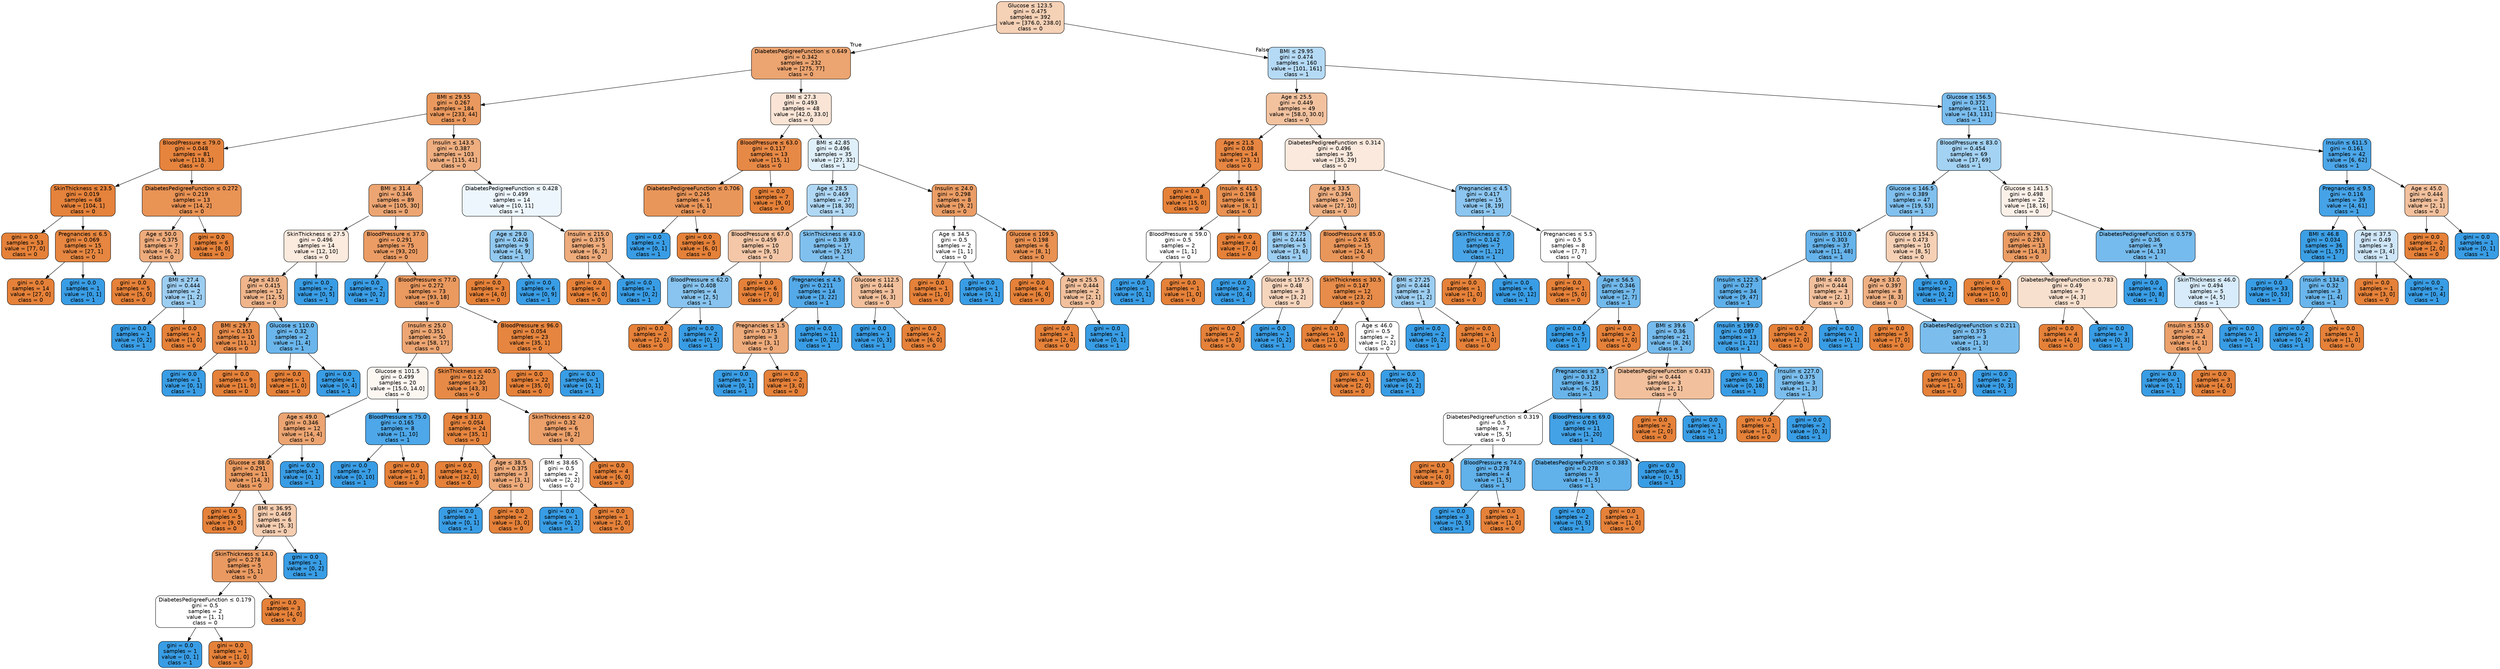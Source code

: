 digraph Tree {
node [shape=box, style="filled, rounded", color="black", fontname="helvetica"] ;
edge [fontname="helvetica"] ;
0 [label=<Glucose &le; 123.5<br/>gini = 0.475<br/>samples = 392<br/>value = [376.0, 238.0]<br/>class = 0>, fillcolor="#f5d1b6"] ;
1 [label=<DiabetesPedigreeFunction &le; 0.649<br/>gini = 0.342<br/>samples = 232<br/>value = [275, 77]<br/>class = 0>, fillcolor="#eca470"] ;
0 -> 1 [labeldistance=2.5, labelangle=45, headlabel="True"] ;
2 [label=<BMI &le; 29.55<br/>gini = 0.267<br/>samples = 184<br/>value = [233, 44]<br/>class = 0>, fillcolor="#ea995e"] ;
1 -> 2 ;
3 [label=<BloodPressure &le; 79.0<br/>gini = 0.048<br/>samples = 81<br/>value = [118, 3]<br/>class = 0>, fillcolor="#e6843e"] ;
2 -> 3 ;
4 [label=<SkinThickness &le; 23.5<br/>gini = 0.019<br/>samples = 68<br/>value = [104, 1]<br/>class = 0>, fillcolor="#e5823b"] ;
3 -> 4 ;
5 [label=<gini = 0.0<br/>samples = 53<br/>value = [77, 0]<br/>class = 0>, fillcolor="#e58139"] ;
4 -> 5 ;
6 [label=<Pregnancies &le; 6.5<br/>gini = 0.069<br/>samples = 15<br/>value = [27, 1]<br/>class = 0>, fillcolor="#e68640"] ;
4 -> 6 ;
7 [label=<gini = 0.0<br/>samples = 14<br/>value = [27, 0]<br/>class = 0>, fillcolor="#e58139"] ;
6 -> 7 ;
8 [label=<gini = 0.0<br/>samples = 1<br/>value = [0, 1]<br/>class = 1>, fillcolor="#399de5"] ;
6 -> 8 ;
9 [label=<DiabetesPedigreeFunction &le; 0.272<br/>gini = 0.219<br/>samples = 13<br/>value = [14, 2]<br/>class = 0>, fillcolor="#e99355"] ;
3 -> 9 ;
10 [label=<Age &le; 50.0<br/>gini = 0.375<br/>samples = 7<br/>value = [6, 2]<br/>class = 0>, fillcolor="#eeab7b"] ;
9 -> 10 ;
11 [label=<gini = 0.0<br/>samples = 5<br/>value = [5, 0]<br/>class = 0>, fillcolor="#e58139"] ;
10 -> 11 ;
12 [label=<BMI &le; 27.4<br/>gini = 0.444<br/>samples = 2<br/>value = [1, 2]<br/>class = 1>, fillcolor="#9ccef2"] ;
10 -> 12 ;
13 [label=<gini = 0.0<br/>samples = 1<br/>value = [0, 2]<br/>class = 1>, fillcolor="#399de5"] ;
12 -> 13 ;
14 [label=<gini = 0.0<br/>samples = 1<br/>value = [1, 0]<br/>class = 0>, fillcolor="#e58139"] ;
12 -> 14 ;
15 [label=<gini = 0.0<br/>samples = 6<br/>value = [8, 0]<br/>class = 0>, fillcolor="#e58139"] ;
9 -> 15 ;
16 [label=<Insulin &le; 143.5<br/>gini = 0.387<br/>samples = 103<br/>value = [115, 41]<br/>class = 0>, fillcolor="#eeae80"] ;
2 -> 16 ;
17 [label=<BMI &le; 31.4<br/>gini = 0.346<br/>samples = 89<br/>value = [105, 30]<br/>class = 0>, fillcolor="#eca572"] ;
16 -> 17 ;
18 [label=<SkinThickness &le; 27.5<br/>gini = 0.496<br/>samples = 14<br/>value = [12, 10]<br/>class = 0>, fillcolor="#fbeade"] ;
17 -> 18 ;
19 [label=<Age &le; 43.0<br/>gini = 0.415<br/>samples = 12<br/>value = [12, 5]<br/>class = 0>, fillcolor="#f0b58b"] ;
18 -> 19 ;
20 [label=<BMI &le; 29.7<br/>gini = 0.153<br/>samples = 10<br/>value = [11, 1]<br/>class = 0>, fillcolor="#e78c4b"] ;
19 -> 20 ;
21 [label=<gini = 0.0<br/>samples = 1<br/>value = [0, 1]<br/>class = 1>, fillcolor="#399de5"] ;
20 -> 21 ;
22 [label=<gini = 0.0<br/>samples = 9<br/>value = [11, 0]<br/>class = 0>, fillcolor="#e58139"] ;
20 -> 22 ;
23 [label=<Glucose &le; 110.0<br/>gini = 0.32<br/>samples = 2<br/>value = [1, 4]<br/>class = 1>, fillcolor="#6ab6ec"] ;
19 -> 23 ;
24 [label=<gini = 0.0<br/>samples = 1<br/>value = [1, 0]<br/>class = 0>, fillcolor="#e58139"] ;
23 -> 24 ;
25 [label=<gini = 0.0<br/>samples = 1<br/>value = [0, 4]<br/>class = 1>, fillcolor="#399de5"] ;
23 -> 25 ;
26 [label=<gini = 0.0<br/>samples = 2<br/>value = [0, 5]<br/>class = 1>, fillcolor="#399de5"] ;
18 -> 26 ;
27 [label=<BloodPressure &le; 37.0<br/>gini = 0.291<br/>samples = 75<br/>value = [93, 20]<br/>class = 0>, fillcolor="#eb9c64"] ;
17 -> 27 ;
28 [label=<gini = 0.0<br/>samples = 2<br/>value = [0, 2]<br/>class = 1>, fillcolor="#399de5"] ;
27 -> 28 ;
29 [label=<BloodPressure &le; 77.0<br/>gini = 0.272<br/>samples = 73<br/>value = [93, 18]<br/>class = 0>, fillcolor="#ea995f"] ;
27 -> 29 ;
30 [label=<Insulin &le; 25.0<br/>gini = 0.351<br/>samples = 50<br/>value = [58, 17]<br/>class = 0>, fillcolor="#eda673"] ;
29 -> 30 ;
31 [label=<Glucose &le; 101.5<br/>gini = 0.499<br/>samples = 20<br/>value = [15.0, 14.0]<br/>class = 0>, fillcolor="#fdf7f2"] ;
30 -> 31 ;
32 [label=<Age &le; 49.0<br/>gini = 0.346<br/>samples = 12<br/>value = [14, 4]<br/>class = 0>, fillcolor="#eca572"] ;
31 -> 32 ;
33 [label=<Glucose &le; 88.0<br/>gini = 0.291<br/>samples = 11<br/>value = [14, 3]<br/>class = 0>, fillcolor="#eb9c63"] ;
32 -> 33 ;
34 [label=<gini = 0.0<br/>samples = 5<br/>value = [9, 0]<br/>class = 0>, fillcolor="#e58139"] ;
33 -> 34 ;
35 [label=<BMI &le; 36.95<br/>gini = 0.469<br/>samples = 6<br/>value = [5, 3]<br/>class = 0>, fillcolor="#f5cdb0"] ;
33 -> 35 ;
36 [label=<SkinThickness &le; 14.0<br/>gini = 0.278<br/>samples = 5<br/>value = [5, 1]<br/>class = 0>, fillcolor="#ea9a61"] ;
35 -> 36 ;
37 [label=<DiabetesPedigreeFunction &le; 0.179<br/>gini = 0.5<br/>samples = 2<br/>value = [1, 1]<br/>class = 0>, fillcolor="#ffffff"] ;
36 -> 37 ;
38 [label=<gini = 0.0<br/>samples = 1<br/>value = [0, 1]<br/>class = 1>, fillcolor="#399de5"] ;
37 -> 38 ;
39 [label=<gini = 0.0<br/>samples = 1<br/>value = [1, 0]<br/>class = 0>, fillcolor="#e58139"] ;
37 -> 39 ;
40 [label=<gini = 0.0<br/>samples = 3<br/>value = [4, 0]<br/>class = 0>, fillcolor="#e58139"] ;
36 -> 40 ;
41 [label=<gini = 0.0<br/>samples = 1<br/>value = [0, 2]<br/>class = 1>, fillcolor="#399de5"] ;
35 -> 41 ;
42 [label=<gini = 0.0<br/>samples = 1<br/>value = [0, 1]<br/>class = 1>, fillcolor="#399de5"] ;
32 -> 42 ;
43 [label=<BloodPressure &le; 75.0<br/>gini = 0.165<br/>samples = 8<br/>value = [1, 10]<br/>class = 1>, fillcolor="#4da7e8"] ;
31 -> 43 ;
44 [label=<gini = 0.0<br/>samples = 7<br/>value = [0, 10]<br/>class = 1>, fillcolor="#399de5"] ;
43 -> 44 ;
45 [label=<gini = 0.0<br/>samples = 1<br/>value = [1, 0]<br/>class = 0>, fillcolor="#e58139"] ;
43 -> 45 ;
46 [label=<SkinThickness &le; 40.5<br/>gini = 0.122<br/>samples = 30<br/>value = [43, 3]<br/>class = 0>, fillcolor="#e78a47"] ;
30 -> 46 ;
47 [label=<Age &le; 31.0<br/>gini = 0.054<br/>samples = 24<br/>value = [35, 1]<br/>class = 0>, fillcolor="#e6853f"] ;
46 -> 47 ;
48 [label=<gini = 0.0<br/>samples = 21<br/>value = [32, 0]<br/>class = 0>, fillcolor="#e58139"] ;
47 -> 48 ;
49 [label=<Age &le; 38.5<br/>gini = 0.375<br/>samples = 3<br/>value = [3, 1]<br/>class = 0>, fillcolor="#eeab7b"] ;
47 -> 49 ;
50 [label=<gini = 0.0<br/>samples = 1<br/>value = [0, 1]<br/>class = 1>, fillcolor="#399de5"] ;
49 -> 50 ;
51 [label=<gini = 0.0<br/>samples = 2<br/>value = [3, 0]<br/>class = 0>, fillcolor="#e58139"] ;
49 -> 51 ;
52 [label=<SkinThickness &le; 42.0<br/>gini = 0.32<br/>samples = 6<br/>value = [8, 2]<br/>class = 0>, fillcolor="#eca06a"] ;
46 -> 52 ;
53 [label=<BMI &le; 38.65<br/>gini = 0.5<br/>samples = 2<br/>value = [2, 2]<br/>class = 0>, fillcolor="#ffffff"] ;
52 -> 53 ;
54 [label=<gini = 0.0<br/>samples = 1<br/>value = [0, 2]<br/>class = 1>, fillcolor="#399de5"] ;
53 -> 54 ;
55 [label=<gini = 0.0<br/>samples = 1<br/>value = [2, 0]<br/>class = 0>, fillcolor="#e58139"] ;
53 -> 55 ;
56 [label=<gini = 0.0<br/>samples = 4<br/>value = [6, 0]<br/>class = 0>, fillcolor="#e58139"] ;
52 -> 56 ;
57 [label=<BloodPressure &le; 96.0<br/>gini = 0.054<br/>samples = 23<br/>value = [35, 1]<br/>class = 0>, fillcolor="#e6853f"] ;
29 -> 57 ;
58 [label=<gini = 0.0<br/>samples = 22<br/>value = [35, 0]<br/>class = 0>, fillcolor="#e58139"] ;
57 -> 58 ;
59 [label=<gini = 0.0<br/>samples = 1<br/>value = [0, 1]<br/>class = 1>, fillcolor="#399de5"] ;
57 -> 59 ;
60 [label=<DiabetesPedigreeFunction &le; 0.428<br/>gini = 0.499<br/>samples = 14<br/>value = [10, 11]<br/>class = 1>, fillcolor="#edf6fd"] ;
16 -> 60 ;
61 [label=<Age &le; 29.0<br/>gini = 0.426<br/>samples = 9<br/>value = [4, 9]<br/>class = 1>, fillcolor="#91c9f1"] ;
60 -> 61 ;
62 [label=<gini = 0.0<br/>samples = 3<br/>value = [4, 0]<br/>class = 0>, fillcolor="#e58139"] ;
61 -> 62 ;
63 [label=<gini = 0.0<br/>samples = 6<br/>value = [0, 9]<br/>class = 1>, fillcolor="#399de5"] ;
61 -> 63 ;
64 [label=<Insulin &le; 215.0<br/>gini = 0.375<br/>samples = 5<br/>value = [6, 2]<br/>class = 0>, fillcolor="#eeab7b"] ;
60 -> 64 ;
65 [label=<gini = 0.0<br/>samples = 4<br/>value = [6, 0]<br/>class = 0>, fillcolor="#e58139"] ;
64 -> 65 ;
66 [label=<gini = 0.0<br/>samples = 1<br/>value = [0, 2]<br/>class = 1>, fillcolor="#399de5"] ;
64 -> 66 ;
67 [label=<BMI &le; 27.3<br/>gini = 0.493<br/>samples = 48<br/>value = [42.0, 33.0]<br/>class = 0>, fillcolor="#f9e4d5"] ;
1 -> 67 ;
68 [label=<BloodPressure &le; 63.0<br/>gini = 0.117<br/>samples = 13<br/>value = [15, 1]<br/>class = 0>, fillcolor="#e78946"] ;
67 -> 68 ;
69 [label=<DiabetesPedigreeFunction &le; 0.706<br/>gini = 0.245<br/>samples = 6<br/>value = [6, 1]<br/>class = 0>, fillcolor="#e9965a"] ;
68 -> 69 ;
70 [label=<gini = 0.0<br/>samples = 1<br/>value = [0, 1]<br/>class = 1>, fillcolor="#399de5"] ;
69 -> 70 ;
71 [label=<gini = 0.0<br/>samples = 5<br/>value = [6, 0]<br/>class = 0>, fillcolor="#e58139"] ;
69 -> 71 ;
72 [label=<gini = 0.0<br/>samples = 7<br/>value = [9, 0]<br/>class = 0>, fillcolor="#e58139"] ;
68 -> 72 ;
73 [label=<BMI &le; 42.85<br/>gini = 0.496<br/>samples = 35<br/>value = [27, 32]<br/>class = 1>, fillcolor="#e0f0fb"] ;
67 -> 73 ;
74 [label=<Age &le; 28.5<br/>gini = 0.469<br/>samples = 27<br/>value = [18, 30]<br/>class = 1>, fillcolor="#b0d8f5"] ;
73 -> 74 ;
75 [label=<BloodPressure &le; 67.0<br/>gini = 0.459<br/>samples = 10<br/>value = [9, 5]<br/>class = 0>, fillcolor="#f3c7a7"] ;
74 -> 75 ;
76 [label=<BloodPressure &le; 62.0<br/>gini = 0.408<br/>samples = 4<br/>value = [2, 5]<br/>class = 1>, fillcolor="#88c4ef"] ;
75 -> 76 ;
77 [label=<gini = 0.0<br/>samples = 2<br/>value = [2, 0]<br/>class = 0>, fillcolor="#e58139"] ;
76 -> 77 ;
78 [label=<gini = 0.0<br/>samples = 2<br/>value = [0, 5]<br/>class = 1>, fillcolor="#399de5"] ;
76 -> 78 ;
79 [label=<gini = 0.0<br/>samples = 6<br/>value = [7, 0]<br/>class = 0>, fillcolor="#e58139"] ;
75 -> 79 ;
80 [label=<SkinThickness &le; 43.0<br/>gini = 0.389<br/>samples = 17<br/>value = [9, 25]<br/>class = 1>, fillcolor="#80c0ee"] ;
74 -> 80 ;
81 [label=<Pregnancies &le; 4.5<br/>gini = 0.211<br/>samples = 14<br/>value = [3, 22]<br/>class = 1>, fillcolor="#54aae9"] ;
80 -> 81 ;
82 [label=<Pregnancies &le; 1.5<br/>gini = 0.375<br/>samples = 3<br/>value = [3, 1]<br/>class = 0>, fillcolor="#eeab7b"] ;
81 -> 82 ;
83 [label=<gini = 0.0<br/>samples = 1<br/>value = [0, 1]<br/>class = 1>, fillcolor="#399de5"] ;
82 -> 83 ;
84 [label=<gini = 0.0<br/>samples = 2<br/>value = [3, 0]<br/>class = 0>, fillcolor="#e58139"] ;
82 -> 84 ;
85 [label=<gini = 0.0<br/>samples = 11<br/>value = [0, 21]<br/>class = 1>, fillcolor="#399de5"] ;
81 -> 85 ;
86 [label=<Glucose &le; 112.5<br/>gini = 0.444<br/>samples = 3<br/>value = [6, 3]<br/>class = 0>, fillcolor="#f2c09c"] ;
80 -> 86 ;
87 [label=<gini = 0.0<br/>samples = 1<br/>value = [0, 3]<br/>class = 1>, fillcolor="#399de5"] ;
86 -> 87 ;
88 [label=<gini = 0.0<br/>samples = 2<br/>value = [6, 0]<br/>class = 0>, fillcolor="#e58139"] ;
86 -> 88 ;
89 [label=<Insulin &le; 24.0<br/>gini = 0.298<br/>samples = 8<br/>value = [9, 2]<br/>class = 0>, fillcolor="#eb9d65"] ;
73 -> 89 ;
90 [label=<Age &le; 34.5<br/>gini = 0.5<br/>samples = 2<br/>value = [1, 1]<br/>class = 0>, fillcolor="#ffffff"] ;
89 -> 90 ;
91 [label=<gini = 0.0<br/>samples = 1<br/>value = [1, 0]<br/>class = 0>, fillcolor="#e58139"] ;
90 -> 91 ;
92 [label=<gini = 0.0<br/>samples = 1<br/>value = [0, 1]<br/>class = 1>, fillcolor="#399de5"] ;
90 -> 92 ;
93 [label=<Glucose &le; 109.5<br/>gini = 0.198<br/>samples = 6<br/>value = [8, 1]<br/>class = 0>, fillcolor="#e89152"] ;
89 -> 93 ;
94 [label=<gini = 0.0<br/>samples = 4<br/>value = [6, 0]<br/>class = 0>, fillcolor="#e58139"] ;
93 -> 94 ;
95 [label=<Age &le; 25.5<br/>gini = 0.444<br/>samples = 2<br/>value = [2, 1]<br/>class = 0>, fillcolor="#f2c09c"] ;
93 -> 95 ;
96 [label=<gini = 0.0<br/>samples = 1<br/>value = [2, 0]<br/>class = 0>, fillcolor="#e58139"] ;
95 -> 96 ;
97 [label=<gini = 0.0<br/>samples = 1<br/>value = [0, 1]<br/>class = 1>, fillcolor="#399de5"] ;
95 -> 97 ;
98 [label=<BMI &le; 29.95<br/>gini = 0.474<br/>samples = 160<br/>value = [101, 161]<br/>class = 1>, fillcolor="#b5daf5"] ;
0 -> 98 [labeldistance=2.5, labelangle=-45, headlabel="False"] ;
99 [label=<Age &le; 25.5<br/>gini = 0.449<br/>samples = 49<br/>value = [58.0, 30.0]<br/>class = 0>, fillcolor="#f2c29f"] ;
98 -> 99 ;
100 [label=<Age &le; 21.5<br/>gini = 0.08<br/>samples = 14<br/>value = [23, 1]<br/>class = 0>, fillcolor="#e68642"] ;
99 -> 100 ;
101 [label=<gini = 0.0<br/>samples = 8<br/>value = [15, 0]<br/>class = 0>, fillcolor="#e58139"] ;
100 -> 101 ;
102 [label=<Insulin &le; 41.5<br/>gini = 0.198<br/>samples = 6<br/>value = [8, 1]<br/>class = 0>, fillcolor="#e89152"] ;
100 -> 102 ;
103 [label=<BloodPressure &le; 59.0<br/>gini = 0.5<br/>samples = 2<br/>value = [1, 1]<br/>class = 0>, fillcolor="#ffffff"] ;
102 -> 103 ;
104 [label=<gini = 0.0<br/>samples = 1<br/>value = [0, 1]<br/>class = 1>, fillcolor="#399de5"] ;
103 -> 104 ;
105 [label=<gini = 0.0<br/>samples = 1<br/>value = [1, 0]<br/>class = 0>, fillcolor="#e58139"] ;
103 -> 105 ;
106 [label=<gini = 0.0<br/>samples = 4<br/>value = [7, 0]<br/>class = 0>, fillcolor="#e58139"] ;
102 -> 106 ;
107 [label=<DiabetesPedigreeFunction &le; 0.314<br/>gini = 0.496<br/>samples = 35<br/>value = [35, 29]<br/>class = 0>, fillcolor="#fbe9dd"] ;
99 -> 107 ;
108 [label=<Age &le; 33.5<br/>gini = 0.394<br/>samples = 20<br/>value = [27, 10]<br/>class = 0>, fillcolor="#efb082"] ;
107 -> 108 ;
109 [label=<BMI &le; 27.75<br/>gini = 0.444<br/>samples = 5<br/>value = [3, 6]<br/>class = 1>, fillcolor="#9ccef2"] ;
108 -> 109 ;
110 [label=<gini = 0.0<br/>samples = 2<br/>value = [0, 4]<br/>class = 1>, fillcolor="#399de5"] ;
109 -> 110 ;
111 [label=<Glucose &le; 157.5<br/>gini = 0.48<br/>samples = 3<br/>value = [3, 2]<br/>class = 0>, fillcolor="#f6d5bd"] ;
109 -> 111 ;
112 [label=<gini = 0.0<br/>samples = 2<br/>value = [3, 0]<br/>class = 0>, fillcolor="#e58139"] ;
111 -> 112 ;
113 [label=<gini = 0.0<br/>samples = 1<br/>value = [0, 2]<br/>class = 1>, fillcolor="#399de5"] ;
111 -> 113 ;
114 [label=<BloodPressure &le; 85.0<br/>gini = 0.245<br/>samples = 15<br/>value = [24, 4]<br/>class = 0>, fillcolor="#e9965a"] ;
108 -> 114 ;
115 [label=<SkinThickness &le; 30.5<br/>gini = 0.147<br/>samples = 12<br/>value = [23, 2]<br/>class = 0>, fillcolor="#e78c4a"] ;
114 -> 115 ;
116 [label=<gini = 0.0<br/>samples = 10<br/>value = [21, 0]<br/>class = 0>, fillcolor="#e58139"] ;
115 -> 116 ;
117 [label=<Age &le; 46.0<br/>gini = 0.5<br/>samples = 2<br/>value = [2, 2]<br/>class = 0>, fillcolor="#ffffff"] ;
115 -> 117 ;
118 [label=<gini = 0.0<br/>samples = 1<br/>value = [2, 0]<br/>class = 0>, fillcolor="#e58139"] ;
117 -> 118 ;
119 [label=<gini = 0.0<br/>samples = 1<br/>value = [0, 2]<br/>class = 1>, fillcolor="#399de5"] ;
117 -> 119 ;
120 [label=<BMI &le; 27.25<br/>gini = 0.444<br/>samples = 3<br/>value = [1, 2]<br/>class = 1>, fillcolor="#9ccef2"] ;
114 -> 120 ;
121 [label=<gini = 0.0<br/>samples = 2<br/>value = [0, 2]<br/>class = 1>, fillcolor="#399de5"] ;
120 -> 121 ;
122 [label=<gini = 0.0<br/>samples = 1<br/>value = [1, 0]<br/>class = 0>, fillcolor="#e58139"] ;
120 -> 122 ;
123 [label=<Pregnancies &le; 4.5<br/>gini = 0.417<br/>samples = 15<br/>value = [8, 19]<br/>class = 1>, fillcolor="#8cc6f0"] ;
107 -> 123 ;
124 [label=<SkinThickness &le; 7.0<br/>gini = 0.142<br/>samples = 7<br/>value = [1, 12]<br/>class = 1>, fillcolor="#49a5e7"] ;
123 -> 124 ;
125 [label=<gini = 0.0<br/>samples = 1<br/>value = [1, 0]<br/>class = 0>, fillcolor="#e58139"] ;
124 -> 125 ;
126 [label=<gini = 0.0<br/>samples = 6<br/>value = [0, 12]<br/>class = 1>, fillcolor="#399de5"] ;
124 -> 126 ;
127 [label=<Pregnancies &le; 5.5<br/>gini = 0.5<br/>samples = 8<br/>value = [7, 7]<br/>class = 0>, fillcolor="#ffffff"] ;
123 -> 127 ;
128 [label=<gini = 0.0<br/>samples = 1<br/>value = [5, 0]<br/>class = 0>, fillcolor="#e58139"] ;
127 -> 128 ;
129 [label=<Age &le; 56.5<br/>gini = 0.346<br/>samples = 7<br/>value = [2, 7]<br/>class = 1>, fillcolor="#72b9ec"] ;
127 -> 129 ;
130 [label=<gini = 0.0<br/>samples = 5<br/>value = [0, 7]<br/>class = 1>, fillcolor="#399de5"] ;
129 -> 130 ;
131 [label=<gini = 0.0<br/>samples = 2<br/>value = [2, 0]<br/>class = 0>, fillcolor="#e58139"] ;
129 -> 131 ;
132 [label=<Glucose &le; 156.5<br/>gini = 0.372<br/>samples = 111<br/>value = [43, 131]<br/>class = 1>, fillcolor="#7abdee"] ;
98 -> 132 ;
133 [label=<BloodPressure &le; 83.0<br/>gini = 0.454<br/>samples = 69<br/>value = [37, 69]<br/>class = 1>, fillcolor="#a3d2f3"] ;
132 -> 133 ;
134 [label=<Glucose &le; 146.5<br/>gini = 0.389<br/>samples = 47<br/>value = [19, 53]<br/>class = 1>, fillcolor="#80c0ee"] ;
133 -> 134 ;
135 [label=<Insulin &le; 310.0<br/>gini = 0.303<br/>samples = 37<br/>value = [11, 48]<br/>class = 1>, fillcolor="#66b3eb"] ;
134 -> 135 ;
136 [label=<Insulin &le; 122.5<br/>gini = 0.27<br/>samples = 34<br/>value = [9, 47]<br/>class = 1>, fillcolor="#5fb0ea"] ;
135 -> 136 ;
137 [label=<BMI &le; 39.6<br/>gini = 0.36<br/>samples = 21<br/>value = [8, 26]<br/>class = 1>, fillcolor="#76bbed"] ;
136 -> 137 ;
138 [label=<Pregnancies &le; 3.5<br/>gini = 0.312<br/>samples = 18<br/>value = [6, 25]<br/>class = 1>, fillcolor="#69b5eb"] ;
137 -> 138 ;
139 [label=<DiabetesPedigreeFunction &le; 0.319<br/>gini = 0.5<br/>samples = 7<br/>value = [5, 5]<br/>class = 0>, fillcolor="#ffffff"] ;
138 -> 139 ;
140 [label=<gini = 0.0<br/>samples = 3<br/>value = [4, 0]<br/>class = 0>, fillcolor="#e58139"] ;
139 -> 140 ;
141 [label=<BloodPressure &le; 74.0<br/>gini = 0.278<br/>samples = 4<br/>value = [1, 5]<br/>class = 1>, fillcolor="#61b1ea"] ;
139 -> 141 ;
142 [label=<gini = 0.0<br/>samples = 3<br/>value = [0, 5]<br/>class = 1>, fillcolor="#399de5"] ;
141 -> 142 ;
143 [label=<gini = 0.0<br/>samples = 1<br/>value = [1, 0]<br/>class = 0>, fillcolor="#e58139"] ;
141 -> 143 ;
144 [label=<BloodPressure &le; 69.0<br/>gini = 0.091<br/>samples = 11<br/>value = [1, 20]<br/>class = 1>, fillcolor="#43a2e6"] ;
138 -> 144 ;
145 [label=<DiabetesPedigreeFunction &le; 0.383<br/>gini = 0.278<br/>samples = 3<br/>value = [1, 5]<br/>class = 1>, fillcolor="#61b1ea"] ;
144 -> 145 ;
146 [label=<gini = 0.0<br/>samples = 2<br/>value = [0, 5]<br/>class = 1>, fillcolor="#399de5"] ;
145 -> 146 ;
147 [label=<gini = 0.0<br/>samples = 1<br/>value = [1, 0]<br/>class = 0>, fillcolor="#e58139"] ;
145 -> 147 ;
148 [label=<gini = 0.0<br/>samples = 8<br/>value = [0, 15]<br/>class = 1>, fillcolor="#399de5"] ;
144 -> 148 ;
149 [label=<DiabetesPedigreeFunction &le; 0.433<br/>gini = 0.444<br/>samples = 3<br/>value = [2, 1]<br/>class = 0>, fillcolor="#f2c09c"] ;
137 -> 149 ;
150 [label=<gini = 0.0<br/>samples = 2<br/>value = [2, 0]<br/>class = 0>, fillcolor="#e58139"] ;
149 -> 150 ;
151 [label=<gini = 0.0<br/>samples = 1<br/>value = [0, 1]<br/>class = 1>, fillcolor="#399de5"] ;
149 -> 151 ;
152 [label=<Insulin &le; 199.0<br/>gini = 0.087<br/>samples = 13<br/>value = [1, 21]<br/>class = 1>, fillcolor="#42a2e6"] ;
136 -> 152 ;
153 [label=<gini = 0.0<br/>samples = 10<br/>value = [0, 18]<br/>class = 1>, fillcolor="#399de5"] ;
152 -> 153 ;
154 [label=<Insulin &le; 227.0<br/>gini = 0.375<br/>samples = 3<br/>value = [1, 3]<br/>class = 1>, fillcolor="#7bbeee"] ;
152 -> 154 ;
155 [label=<gini = 0.0<br/>samples = 1<br/>value = [1, 0]<br/>class = 0>, fillcolor="#e58139"] ;
154 -> 155 ;
156 [label=<gini = 0.0<br/>samples = 2<br/>value = [0, 3]<br/>class = 1>, fillcolor="#399de5"] ;
154 -> 156 ;
157 [label=<BMI &le; 40.8<br/>gini = 0.444<br/>samples = 3<br/>value = [2, 1]<br/>class = 0>, fillcolor="#f2c09c"] ;
135 -> 157 ;
158 [label=<gini = 0.0<br/>samples = 2<br/>value = [2, 0]<br/>class = 0>, fillcolor="#e58139"] ;
157 -> 158 ;
159 [label=<gini = 0.0<br/>samples = 1<br/>value = [0, 1]<br/>class = 1>, fillcolor="#399de5"] ;
157 -> 159 ;
160 [label=<Glucose &le; 154.5<br/>gini = 0.473<br/>samples = 10<br/>value = [8, 5]<br/>class = 0>, fillcolor="#f5d0b5"] ;
134 -> 160 ;
161 [label=<Age &le; 33.0<br/>gini = 0.397<br/>samples = 8<br/>value = [8, 3]<br/>class = 0>, fillcolor="#efb083"] ;
160 -> 161 ;
162 [label=<gini = 0.0<br/>samples = 5<br/>value = [7, 0]<br/>class = 0>, fillcolor="#e58139"] ;
161 -> 162 ;
163 [label=<DiabetesPedigreeFunction &le; 0.211<br/>gini = 0.375<br/>samples = 3<br/>value = [1, 3]<br/>class = 1>, fillcolor="#7bbeee"] ;
161 -> 163 ;
164 [label=<gini = 0.0<br/>samples = 1<br/>value = [1, 0]<br/>class = 0>, fillcolor="#e58139"] ;
163 -> 164 ;
165 [label=<gini = 0.0<br/>samples = 2<br/>value = [0, 3]<br/>class = 1>, fillcolor="#399de5"] ;
163 -> 165 ;
166 [label=<gini = 0.0<br/>samples = 2<br/>value = [0, 2]<br/>class = 1>, fillcolor="#399de5"] ;
160 -> 166 ;
167 [label=<Glucose &le; 141.5<br/>gini = 0.498<br/>samples = 22<br/>value = [18, 16]<br/>class = 0>, fillcolor="#fcf1e9"] ;
133 -> 167 ;
168 [label=<Insulin &le; 29.0<br/>gini = 0.291<br/>samples = 13<br/>value = [14, 3]<br/>class = 0>, fillcolor="#eb9c63"] ;
167 -> 168 ;
169 [label=<gini = 0.0<br/>samples = 6<br/>value = [10, 0]<br/>class = 0>, fillcolor="#e58139"] ;
168 -> 169 ;
170 [label=<DiabetesPedigreeFunction &le; 0.783<br/>gini = 0.49<br/>samples = 7<br/>value = [4, 3]<br/>class = 0>, fillcolor="#f8e0ce"] ;
168 -> 170 ;
171 [label=<gini = 0.0<br/>samples = 4<br/>value = [4, 0]<br/>class = 0>, fillcolor="#e58139"] ;
170 -> 171 ;
172 [label=<gini = 0.0<br/>samples = 3<br/>value = [0, 3]<br/>class = 1>, fillcolor="#399de5"] ;
170 -> 172 ;
173 [label=<DiabetesPedigreeFunction &le; 0.579<br/>gini = 0.36<br/>samples = 9<br/>value = [4, 13]<br/>class = 1>, fillcolor="#76bbed"] ;
167 -> 173 ;
174 [label=<gini = 0.0<br/>samples = 4<br/>value = [0, 8]<br/>class = 1>, fillcolor="#399de5"] ;
173 -> 174 ;
175 [label=<SkinThickness &le; 46.0<br/>gini = 0.494<br/>samples = 5<br/>value = [4, 5]<br/>class = 1>, fillcolor="#d7ebfa"] ;
173 -> 175 ;
176 [label=<Insulin &le; 155.0<br/>gini = 0.32<br/>samples = 4<br/>value = [4, 1]<br/>class = 0>, fillcolor="#eca06a"] ;
175 -> 176 ;
177 [label=<gini = 0.0<br/>samples = 1<br/>value = [0, 1]<br/>class = 1>, fillcolor="#399de5"] ;
176 -> 177 ;
178 [label=<gini = 0.0<br/>samples = 3<br/>value = [4, 0]<br/>class = 0>, fillcolor="#e58139"] ;
176 -> 178 ;
179 [label=<gini = 0.0<br/>samples = 1<br/>value = [0, 4]<br/>class = 1>, fillcolor="#399de5"] ;
175 -> 179 ;
180 [label=<Insulin &le; 611.5<br/>gini = 0.161<br/>samples = 42<br/>value = [6, 62]<br/>class = 1>, fillcolor="#4ca6e8"] ;
132 -> 180 ;
181 [label=<Pregnancies &le; 9.5<br/>gini = 0.116<br/>samples = 39<br/>value = [4, 61]<br/>class = 1>, fillcolor="#46a3e7"] ;
180 -> 181 ;
182 [label=<BMI &le; 46.8<br/>gini = 0.034<br/>samples = 36<br/>value = [1, 57]<br/>class = 1>, fillcolor="#3c9fe5"] ;
181 -> 182 ;
183 [label=<gini = 0.0<br/>samples = 33<br/>value = [0, 53]<br/>class = 1>, fillcolor="#399de5"] ;
182 -> 183 ;
184 [label=<Insulin &le; 134.5<br/>gini = 0.32<br/>samples = 3<br/>value = [1, 4]<br/>class = 1>, fillcolor="#6ab6ec"] ;
182 -> 184 ;
185 [label=<gini = 0.0<br/>samples = 2<br/>value = [0, 4]<br/>class = 1>, fillcolor="#399de5"] ;
184 -> 185 ;
186 [label=<gini = 0.0<br/>samples = 1<br/>value = [1, 0]<br/>class = 0>, fillcolor="#e58139"] ;
184 -> 186 ;
187 [label=<Age &le; 37.5<br/>gini = 0.49<br/>samples = 3<br/>value = [3, 4]<br/>class = 1>, fillcolor="#cee6f8"] ;
181 -> 187 ;
188 [label=<gini = 0.0<br/>samples = 1<br/>value = [3, 0]<br/>class = 0>, fillcolor="#e58139"] ;
187 -> 188 ;
189 [label=<gini = 0.0<br/>samples = 2<br/>value = [0, 4]<br/>class = 1>, fillcolor="#399de5"] ;
187 -> 189 ;
190 [label=<Age &le; 45.0<br/>gini = 0.444<br/>samples = 3<br/>value = [2, 1]<br/>class = 0>, fillcolor="#f2c09c"] ;
180 -> 190 ;
191 [label=<gini = 0.0<br/>samples = 2<br/>value = [2, 0]<br/>class = 0>, fillcolor="#e58139"] ;
190 -> 191 ;
192 [label=<gini = 0.0<br/>samples = 1<br/>value = [0, 1]<br/>class = 1>, fillcolor="#399de5"] ;
190 -> 192 ;
}